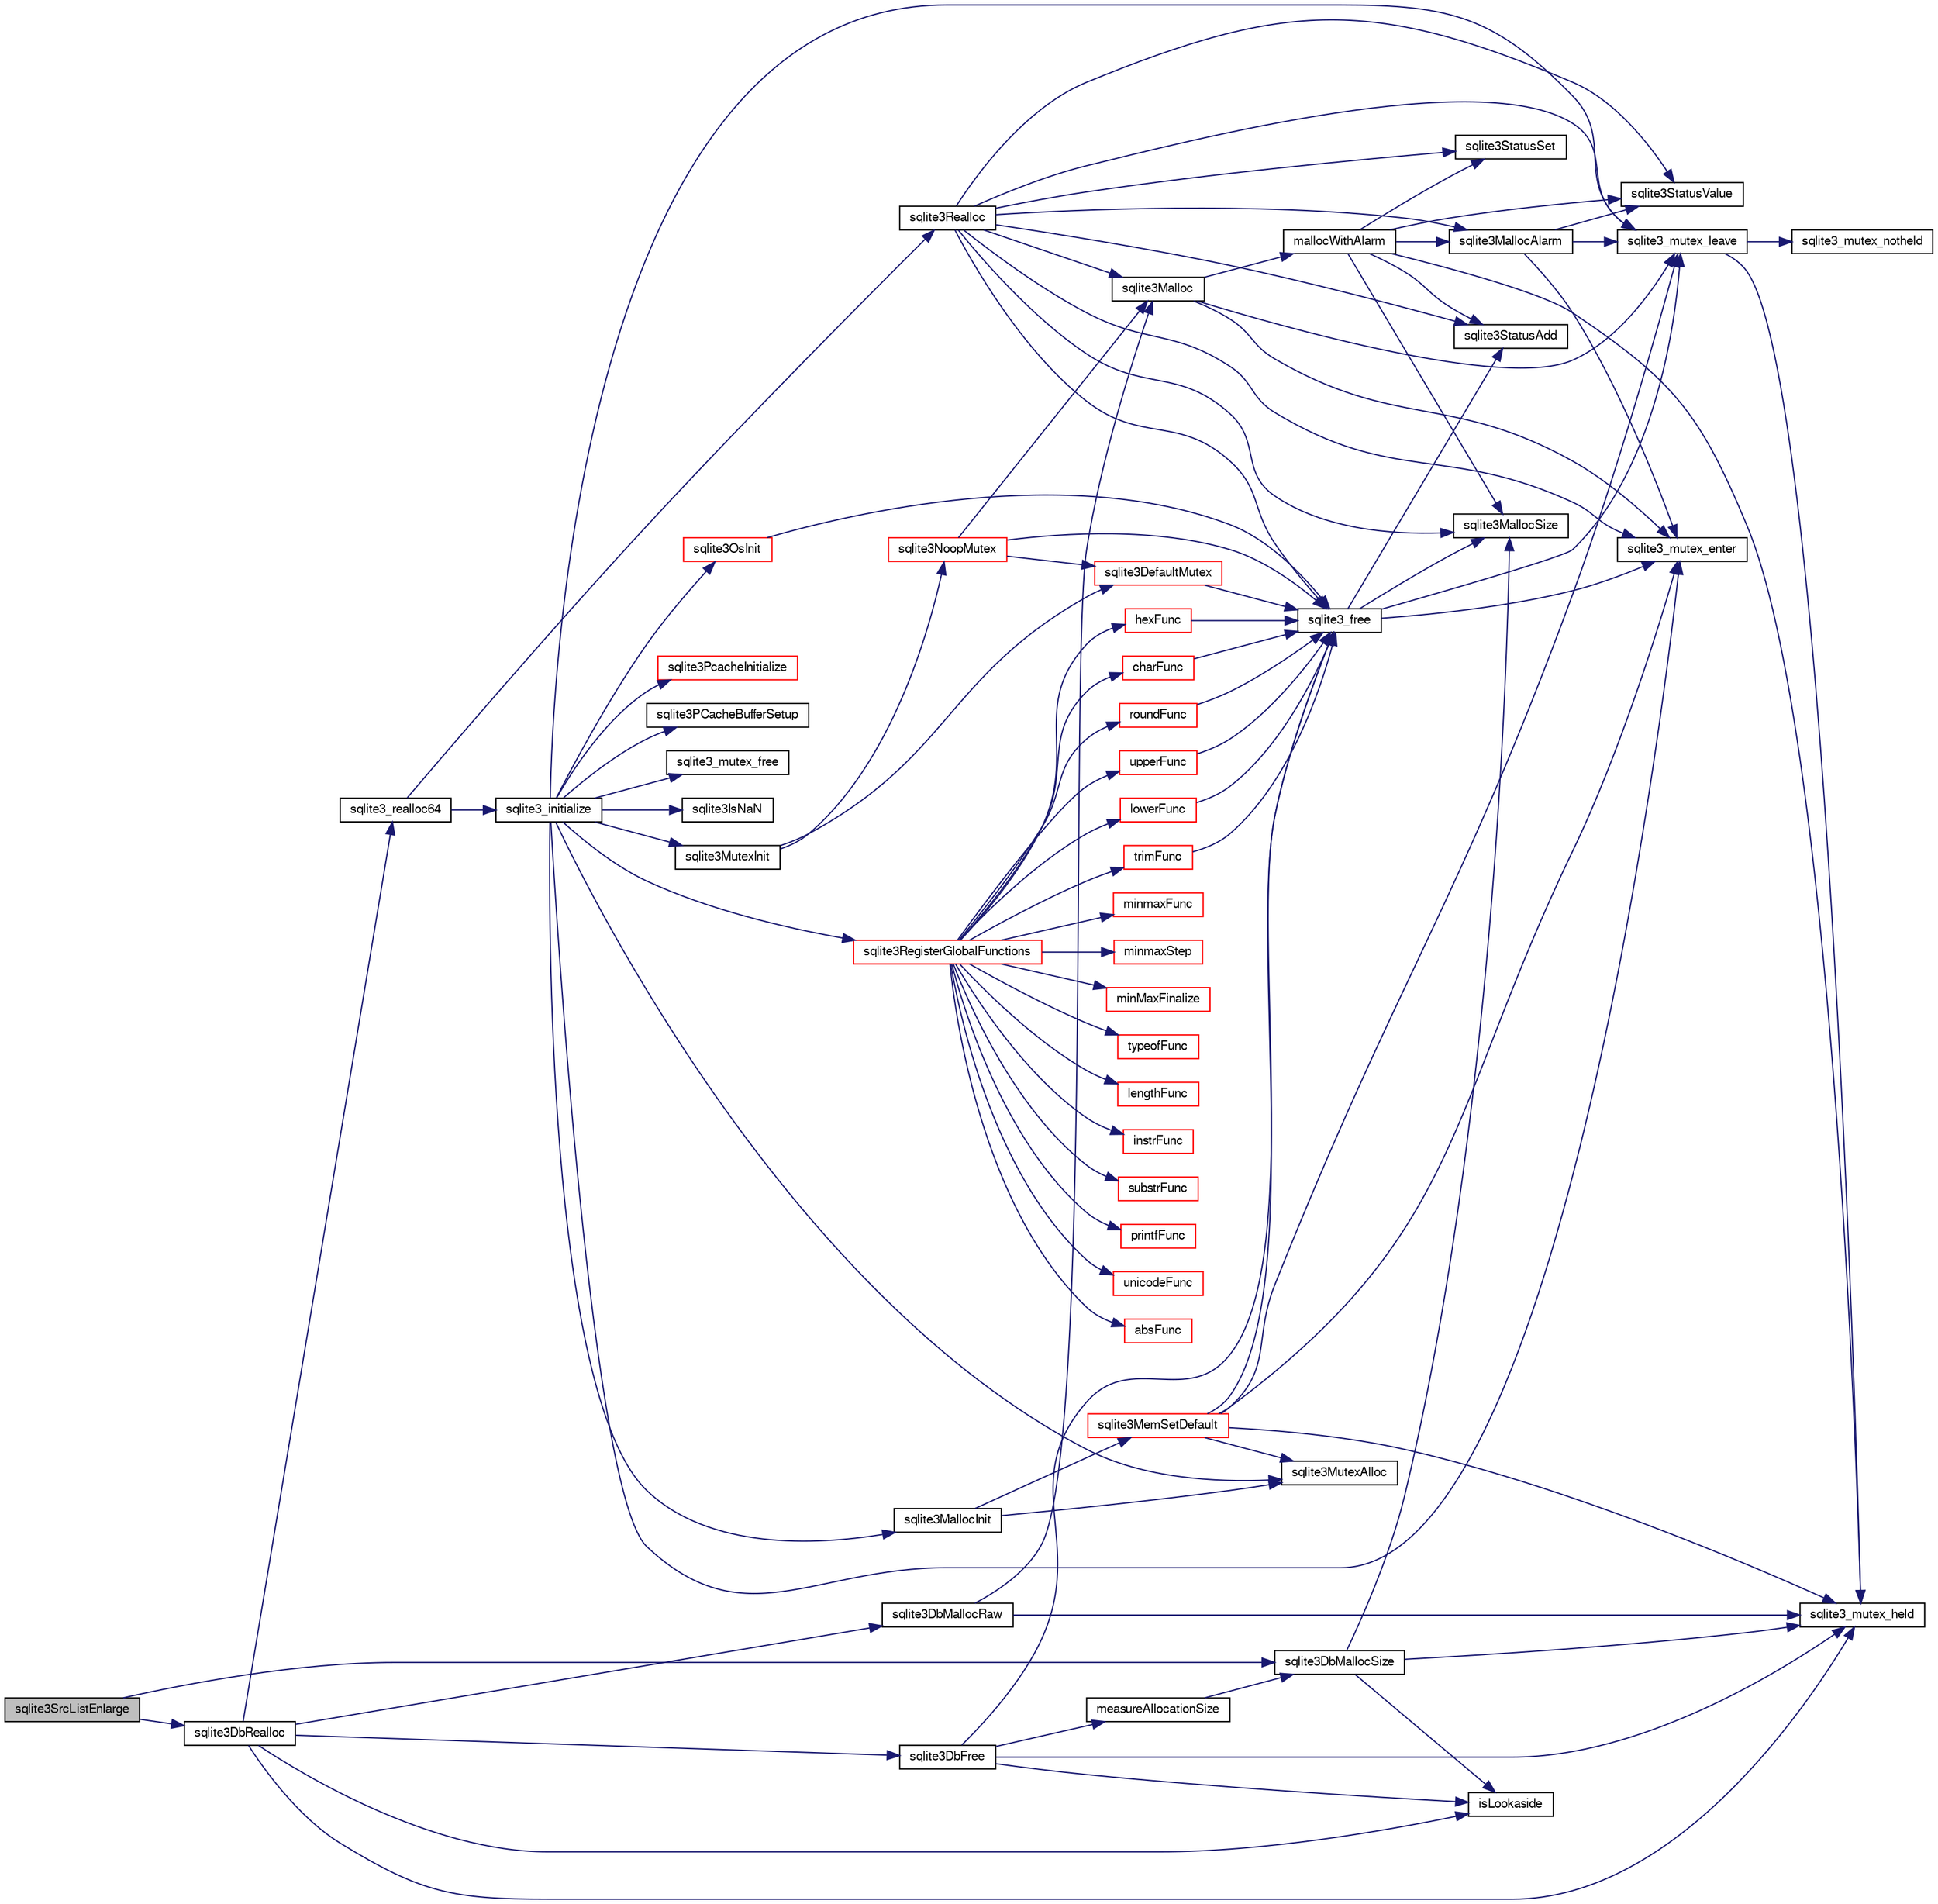 digraph "sqlite3SrcListEnlarge"
{
  edge [fontname="FreeSans",fontsize="10",labelfontname="FreeSans",labelfontsize="10"];
  node [fontname="FreeSans",fontsize="10",shape=record];
  rankdir="LR";
  Node706159 [label="sqlite3SrcListEnlarge",height=0.2,width=0.4,color="black", fillcolor="grey75", style="filled", fontcolor="black"];
  Node706159 -> Node706160 [color="midnightblue",fontsize="10",style="solid",fontname="FreeSans"];
  Node706160 [label="sqlite3DbRealloc",height=0.2,width=0.4,color="black", fillcolor="white", style="filled",URL="$sqlite3_8c.html#ae028f4902a9d29bcaf310ff289ee87dc"];
  Node706160 -> Node706161 [color="midnightblue",fontsize="10",style="solid",fontname="FreeSans"];
  Node706161 [label="sqlite3_mutex_held",height=0.2,width=0.4,color="black", fillcolor="white", style="filled",URL="$sqlite3_8c.html#acf77da68932b6bc163c5e68547ecc3e7"];
  Node706160 -> Node706162 [color="midnightblue",fontsize="10",style="solid",fontname="FreeSans"];
  Node706162 [label="sqlite3DbMallocRaw",height=0.2,width=0.4,color="black", fillcolor="white", style="filled",URL="$sqlite3_8c.html#abbe8be0cf7175e11ddc3e2218fad924e"];
  Node706162 -> Node706161 [color="midnightblue",fontsize="10",style="solid",fontname="FreeSans"];
  Node706162 -> Node706163 [color="midnightblue",fontsize="10",style="solid",fontname="FreeSans"];
  Node706163 [label="sqlite3Malloc",height=0.2,width=0.4,color="black", fillcolor="white", style="filled",URL="$sqlite3_8c.html#a361a2eaa846b1885f123abe46f5d8b2b"];
  Node706163 -> Node706164 [color="midnightblue",fontsize="10",style="solid",fontname="FreeSans"];
  Node706164 [label="sqlite3_mutex_enter",height=0.2,width=0.4,color="black", fillcolor="white", style="filled",URL="$sqlite3_8c.html#a1c12cde690bd89f104de5cbad12a6bf5"];
  Node706163 -> Node706165 [color="midnightblue",fontsize="10",style="solid",fontname="FreeSans"];
  Node706165 [label="mallocWithAlarm",height=0.2,width=0.4,color="black", fillcolor="white", style="filled",URL="$sqlite3_8c.html#ab070d5cf8e48ec8a6a43cf025d48598b"];
  Node706165 -> Node706161 [color="midnightblue",fontsize="10",style="solid",fontname="FreeSans"];
  Node706165 -> Node706166 [color="midnightblue",fontsize="10",style="solid",fontname="FreeSans"];
  Node706166 [label="sqlite3StatusSet",height=0.2,width=0.4,color="black", fillcolor="white", style="filled",URL="$sqlite3_8c.html#afec7586c01fcb5ea17dc9d7725a589d9"];
  Node706165 -> Node706167 [color="midnightblue",fontsize="10",style="solid",fontname="FreeSans"];
  Node706167 [label="sqlite3StatusValue",height=0.2,width=0.4,color="black", fillcolor="white", style="filled",URL="$sqlite3_8c.html#a30b8ac296c6e200c1fa57708d52c6ef6"];
  Node706165 -> Node706168 [color="midnightblue",fontsize="10",style="solid",fontname="FreeSans"];
  Node706168 [label="sqlite3MallocAlarm",height=0.2,width=0.4,color="black", fillcolor="white", style="filled",URL="$sqlite3_8c.html#ada66988e8471d1198f3219c062377508"];
  Node706168 -> Node706167 [color="midnightblue",fontsize="10",style="solid",fontname="FreeSans"];
  Node706168 -> Node706169 [color="midnightblue",fontsize="10",style="solid",fontname="FreeSans"];
  Node706169 [label="sqlite3_mutex_leave",height=0.2,width=0.4,color="black", fillcolor="white", style="filled",URL="$sqlite3_8c.html#a5838d235601dbd3c1fa993555c6bcc93"];
  Node706169 -> Node706161 [color="midnightblue",fontsize="10",style="solid",fontname="FreeSans"];
  Node706169 -> Node706170 [color="midnightblue",fontsize="10",style="solid",fontname="FreeSans"];
  Node706170 [label="sqlite3_mutex_notheld",height=0.2,width=0.4,color="black", fillcolor="white", style="filled",URL="$sqlite3_8c.html#a83967c837c1c000d3b5adcfaa688f5dc"];
  Node706168 -> Node706164 [color="midnightblue",fontsize="10",style="solid",fontname="FreeSans"];
  Node706165 -> Node706171 [color="midnightblue",fontsize="10",style="solid",fontname="FreeSans"];
  Node706171 [label="sqlite3MallocSize",height=0.2,width=0.4,color="black", fillcolor="white", style="filled",URL="$sqlite3_8c.html#acf5d2a5f35270bafb050bd2def576955"];
  Node706165 -> Node706172 [color="midnightblue",fontsize="10",style="solid",fontname="FreeSans"];
  Node706172 [label="sqlite3StatusAdd",height=0.2,width=0.4,color="black", fillcolor="white", style="filled",URL="$sqlite3_8c.html#afa029f93586aeab4cc85360905dae9cd"];
  Node706163 -> Node706169 [color="midnightblue",fontsize="10",style="solid",fontname="FreeSans"];
  Node706160 -> Node706173 [color="midnightblue",fontsize="10",style="solid",fontname="FreeSans"];
  Node706173 [label="isLookaside",height=0.2,width=0.4,color="black", fillcolor="white", style="filled",URL="$sqlite3_8c.html#a770fa05ff9717b75e16f4d968a77b897"];
  Node706160 -> Node706174 [color="midnightblue",fontsize="10",style="solid",fontname="FreeSans"];
  Node706174 [label="sqlite3DbFree",height=0.2,width=0.4,color="black", fillcolor="white", style="filled",URL="$sqlite3_8c.html#ac70ab821a6607b4a1b909582dc37a069"];
  Node706174 -> Node706161 [color="midnightblue",fontsize="10",style="solid",fontname="FreeSans"];
  Node706174 -> Node706175 [color="midnightblue",fontsize="10",style="solid",fontname="FreeSans"];
  Node706175 [label="measureAllocationSize",height=0.2,width=0.4,color="black", fillcolor="white", style="filled",URL="$sqlite3_8c.html#a45731e644a22fdb756e2b6337224217a"];
  Node706175 -> Node706176 [color="midnightblue",fontsize="10",style="solid",fontname="FreeSans"];
  Node706176 [label="sqlite3DbMallocSize",height=0.2,width=0.4,color="black", fillcolor="white", style="filled",URL="$sqlite3_8c.html#aa397e5a8a03495203a0767abf0a71f86"];
  Node706176 -> Node706171 [color="midnightblue",fontsize="10",style="solid",fontname="FreeSans"];
  Node706176 -> Node706161 [color="midnightblue",fontsize="10",style="solid",fontname="FreeSans"];
  Node706176 -> Node706173 [color="midnightblue",fontsize="10",style="solid",fontname="FreeSans"];
  Node706174 -> Node706173 [color="midnightblue",fontsize="10",style="solid",fontname="FreeSans"];
  Node706174 -> Node706177 [color="midnightblue",fontsize="10",style="solid",fontname="FreeSans"];
  Node706177 [label="sqlite3_free",height=0.2,width=0.4,color="black", fillcolor="white", style="filled",URL="$sqlite3_8c.html#a6552349e36a8a691af5487999ab09519"];
  Node706177 -> Node706164 [color="midnightblue",fontsize="10",style="solid",fontname="FreeSans"];
  Node706177 -> Node706172 [color="midnightblue",fontsize="10",style="solid",fontname="FreeSans"];
  Node706177 -> Node706171 [color="midnightblue",fontsize="10",style="solid",fontname="FreeSans"];
  Node706177 -> Node706169 [color="midnightblue",fontsize="10",style="solid",fontname="FreeSans"];
  Node706160 -> Node706178 [color="midnightblue",fontsize="10",style="solid",fontname="FreeSans"];
  Node706178 [label="sqlite3_realloc64",height=0.2,width=0.4,color="black", fillcolor="white", style="filled",URL="$sqlite3_8c.html#a3765a714077ee547e811034236dc9ecd"];
  Node706178 -> Node706179 [color="midnightblue",fontsize="10",style="solid",fontname="FreeSans"];
  Node706179 [label="sqlite3_initialize",height=0.2,width=0.4,color="black", fillcolor="white", style="filled",URL="$sqlite3_8c.html#ab0c0ee2d5d4cf8b28e9572296a8861df"];
  Node706179 -> Node706180 [color="midnightblue",fontsize="10",style="solid",fontname="FreeSans"];
  Node706180 [label="sqlite3MutexInit",height=0.2,width=0.4,color="black", fillcolor="white", style="filled",URL="$sqlite3_8c.html#a7906afcdd1cdb3d0007eb932398a1158"];
  Node706180 -> Node706181 [color="midnightblue",fontsize="10",style="solid",fontname="FreeSans"];
  Node706181 [label="sqlite3DefaultMutex",height=0.2,width=0.4,color="red", fillcolor="white", style="filled",URL="$sqlite3_8c.html#ac895a71e325f9b2f9b862f737c17aca8"];
  Node706181 -> Node706177 [color="midnightblue",fontsize="10",style="solid",fontname="FreeSans"];
  Node706180 -> Node706190 [color="midnightblue",fontsize="10",style="solid",fontname="FreeSans"];
  Node706190 [label="sqlite3NoopMutex",height=0.2,width=0.4,color="red", fillcolor="white", style="filled",URL="$sqlite3_8c.html#a09742cde9ef371d94f8201d2cdb543e4"];
  Node706190 -> Node706163 [color="midnightblue",fontsize="10",style="solid",fontname="FreeSans"];
  Node706190 -> Node706177 [color="midnightblue",fontsize="10",style="solid",fontname="FreeSans"];
  Node706190 -> Node706181 [color="midnightblue",fontsize="10",style="solid",fontname="FreeSans"];
  Node706179 -> Node706198 [color="midnightblue",fontsize="10",style="solid",fontname="FreeSans"];
  Node706198 [label="sqlite3MutexAlloc",height=0.2,width=0.4,color="black", fillcolor="white", style="filled",URL="$sqlite3_8c.html#a0e3f432ee581f6876b590e7ad7e84e19"];
  Node706179 -> Node706164 [color="midnightblue",fontsize="10",style="solid",fontname="FreeSans"];
  Node706179 -> Node706199 [color="midnightblue",fontsize="10",style="solid",fontname="FreeSans"];
  Node706199 [label="sqlite3MallocInit",height=0.2,width=0.4,color="black", fillcolor="white", style="filled",URL="$sqlite3_8c.html#a9e06f9e7cad0d83ce80ab493c9533552"];
  Node706199 -> Node706200 [color="midnightblue",fontsize="10",style="solid",fontname="FreeSans"];
  Node706200 [label="sqlite3MemSetDefault",height=0.2,width=0.4,color="red", fillcolor="white", style="filled",URL="$sqlite3_8c.html#a162fbfd727e92c5f8f72625b5ff62549"];
  Node706200 -> Node706198 [color="midnightblue",fontsize="10",style="solid",fontname="FreeSans"];
  Node706200 -> Node706164 [color="midnightblue",fontsize="10",style="solid",fontname="FreeSans"];
  Node706200 -> Node706169 [color="midnightblue",fontsize="10",style="solid",fontname="FreeSans"];
  Node706200 -> Node706161 [color="midnightblue",fontsize="10",style="solid",fontname="FreeSans"];
  Node706200 -> Node706177 [color="midnightblue",fontsize="10",style="solid",fontname="FreeSans"];
  Node706199 -> Node706198 [color="midnightblue",fontsize="10",style="solid",fontname="FreeSans"];
  Node706179 -> Node706169 [color="midnightblue",fontsize="10",style="solid",fontname="FreeSans"];
  Node706179 -> Node706287 [color="midnightblue",fontsize="10",style="solid",fontname="FreeSans"];
  Node706287 [label="sqlite3RegisterGlobalFunctions",height=0.2,width=0.4,color="red", fillcolor="white", style="filled",URL="$sqlite3_8c.html#a9f75bd111010f29e1b8d74344473c4ec"];
  Node706287 -> Node706288 [color="midnightblue",fontsize="10",style="solid",fontname="FreeSans"];
  Node706288 [label="trimFunc",height=0.2,width=0.4,color="red", fillcolor="white", style="filled",URL="$sqlite3_8c.html#afad56dbe7f08139a630156e644b14704"];
  Node706288 -> Node706177 [color="midnightblue",fontsize="10",style="solid",fontname="FreeSans"];
  Node706287 -> Node706301 [color="midnightblue",fontsize="10",style="solid",fontname="FreeSans"];
  Node706301 [label="minmaxFunc",height=0.2,width=0.4,color="red", fillcolor="white", style="filled",URL="$sqlite3_8c.html#a4d00f48b948fd73cb70bcfd1efc0bfb0"];
  Node706287 -> Node706310 [color="midnightblue",fontsize="10",style="solid",fontname="FreeSans"];
  Node706310 [label="minmaxStep",height=0.2,width=0.4,color="red", fillcolor="white", style="filled",URL="$sqlite3_8c.html#a5b4c0da0f3b61d7ff25ebd30aa22cca4"];
  Node706287 -> Node706314 [color="midnightblue",fontsize="10",style="solid",fontname="FreeSans"];
  Node706314 [label="minMaxFinalize",height=0.2,width=0.4,color="red", fillcolor="white", style="filled",URL="$sqlite3_8c.html#a0439dd90934a2dee93517c50884d5924"];
  Node706287 -> Node706315 [color="midnightblue",fontsize="10",style="solid",fontname="FreeSans"];
  Node706315 [label="typeofFunc",height=0.2,width=0.4,color="red", fillcolor="white", style="filled",URL="$sqlite3_8c.html#aba6c564ff0d6b017de448469d0fb243f"];
  Node706287 -> Node706316 [color="midnightblue",fontsize="10",style="solid",fontname="FreeSans"];
  Node706316 [label="lengthFunc",height=0.2,width=0.4,color="red", fillcolor="white", style="filled",URL="$sqlite3_8c.html#affdabf006c37c26a1c3e325badb83546"];
  Node706287 -> Node706321 [color="midnightblue",fontsize="10",style="solid",fontname="FreeSans"];
  Node706321 [label="instrFunc",height=0.2,width=0.4,color="red", fillcolor="white", style="filled",URL="$sqlite3_8c.html#a8f86ca540b92ac28aaefaa126170cf8c"];
  Node706287 -> Node706323 [color="midnightblue",fontsize="10",style="solid",fontname="FreeSans"];
  Node706323 [label="substrFunc",height=0.2,width=0.4,color="red", fillcolor="white", style="filled",URL="$sqlite3_8c.html#a8a8739d9af5589338113371e440b2734"];
  Node706287 -> Node706328 [color="midnightblue",fontsize="10",style="solid",fontname="FreeSans"];
  Node706328 [label="printfFunc",height=0.2,width=0.4,color="red", fillcolor="white", style="filled",URL="$sqlite3_8c.html#a80ca21d434c7c5b6668bee721331dda8"];
  Node706287 -> Node706330 [color="midnightblue",fontsize="10",style="solid",fontname="FreeSans"];
  Node706330 [label="unicodeFunc",height=0.2,width=0.4,color="red", fillcolor="white", style="filled",URL="$sqlite3_8c.html#a1d3d012cbe2276d8d713be80884db355"];
  Node706287 -> Node706332 [color="midnightblue",fontsize="10",style="solid",fontname="FreeSans"];
  Node706332 [label="charFunc",height=0.2,width=0.4,color="red", fillcolor="white", style="filled",URL="$sqlite3_8c.html#ab9b72ce47fcea3c3b92e816435a0fd91"];
  Node706332 -> Node706177 [color="midnightblue",fontsize="10",style="solid",fontname="FreeSans"];
  Node706287 -> Node706333 [color="midnightblue",fontsize="10",style="solid",fontname="FreeSans"];
  Node706333 [label="absFunc",height=0.2,width=0.4,color="red", fillcolor="white", style="filled",URL="$sqlite3_8c.html#af271994a34f441432d50d7095e0ed23d"];
  Node706287 -> Node706338 [color="midnightblue",fontsize="10",style="solid",fontname="FreeSans"];
  Node706338 [label="roundFunc",height=0.2,width=0.4,color="red", fillcolor="white", style="filled",URL="$sqlite3_8c.html#a8c444ba254edc27891111b76e7ba85e7"];
  Node706338 -> Node706177 [color="midnightblue",fontsize="10",style="solid",fontname="FreeSans"];
  Node706287 -> Node706341 [color="midnightblue",fontsize="10",style="solid",fontname="FreeSans"];
  Node706341 [label="upperFunc",height=0.2,width=0.4,color="red", fillcolor="white", style="filled",URL="$sqlite3_8c.html#a8f26e491f9fd893cdb476c577f39f260"];
  Node706341 -> Node706177 [color="midnightblue",fontsize="10",style="solid",fontname="FreeSans"];
  Node706287 -> Node706342 [color="midnightblue",fontsize="10",style="solid",fontname="FreeSans"];
  Node706342 [label="lowerFunc",height=0.2,width=0.4,color="red", fillcolor="white", style="filled",URL="$sqlite3_8c.html#a37a07e2d7c0cb4c521e9c334596c89a7"];
  Node706342 -> Node706177 [color="midnightblue",fontsize="10",style="solid",fontname="FreeSans"];
  Node706287 -> Node706343 [color="midnightblue",fontsize="10",style="solid",fontname="FreeSans"];
  Node706343 [label="hexFunc",height=0.2,width=0.4,color="red", fillcolor="white", style="filled",URL="$sqlite3_8c.html#a2e2cd151b75b794723d7c4f30fe57c8b"];
  Node706343 -> Node706177 [color="midnightblue",fontsize="10",style="solid",fontname="FreeSans"];
  Node706179 -> Node706435 [color="midnightblue",fontsize="10",style="solid",fontname="FreeSans"];
  Node706435 [label="sqlite3PcacheInitialize",height=0.2,width=0.4,color="red", fillcolor="white", style="filled",URL="$sqlite3_8c.html#a2902c61ddc88bea002c4d69fe4052b1f"];
  Node706179 -> Node706436 [color="midnightblue",fontsize="10",style="solid",fontname="FreeSans"];
  Node706436 [label="sqlite3OsInit",height=0.2,width=0.4,color="red", fillcolor="white", style="filled",URL="$sqlite3_8c.html#afeaa886fe1ca086a30fd278b1d069762"];
  Node706436 -> Node706177 [color="midnightblue",fontsize="10",style="solid",fontname="FreeSans"];
  Node706179 -> Node706440 [color="midnightblue",fontsize="10",style="solid",fontname="FreeSans"];
  Node706440 [label="sqlite3PCacheBufferSetup",height=0.2,width=0.4,color="black", fillcolor="white", style="filled",URL="$sqlite3_8c.html#ad18a1eebefdfbc4254f473f7b0101937"];
  Node706179 -> Node706441 [color="midnightblue",fontsize="10",style="solid",fontname="FreeSans"];
  Node706441 [label="sqlite3_mutex_free",height=0.2,width=0.4,color="black", fillcolor="white", style="filled",URL="$sqlite3_8c.html#a2db2e72e08f6873afa9c61b0ec726fec"];
  Node706179 -> Node706223 [color="midnightblue",fontsize="10",style="solid",fontname="FreeSans"];
  Node706223 [label="sqlite3IsNaN",height=0.2,width=0.4,color="black", fillcolor="white", style="filled",URL="$sqlite3_8c.html#aed4d78203877c3486765ccbc7feebb50"];
  Node706178 -> Node706212 [color="midnightblue",fontsize="10",style="solid",fontname="FreeSans"];
  Node706212 [label="sqlite3Realloc",height=0.2,width=0.4,color="black", fillcolor="white", style="filled",URL="$sqlite3_8c.html#ad53aefdfc088f622e23ffe838201fe22"];
  Node706212 -> Node706163 [color="midnightblue",fontsize="10",style="solid",fontname="FreeSans"];
  Node706212 -> Node706177 [color="midnightblue",fontsize="10",style="solid",fontname="FreeSans"];
  Node706212 -> Node706171 [color="midnightblue",fontsize="10",style="solid",fontname="FreeSans"];
  Node706212 -> Node706164 [color="midnightblue",fontsize="10",style="solid",fontname="FreeSans"];
  Node706212 -> Node706166 [color="midnightblue",fontsize="10",style="solid",fontname="FreeSans"];
  Node706212 -> Node706167 [color="midnightblue",fontsize="10",style="solid",fontname="FreeSans"];
  Node706212 -> Node706168 [color="midnightblue",fontsize="10",style="solid",fontname="FreeSans"];
  Node706212 -> Node706172 [color="midnightblue",fontsize="10",style="solid",fontname="FreeSans"];
  Node706212 -> Node706169 [color="midnightblue",fontsize="10",style="solid",fontname="FreeSans"];
  Node706159 -> Node706176 [color="midnightblue",fontsize="10",style="solid",fontname="FreeSans"];
}
